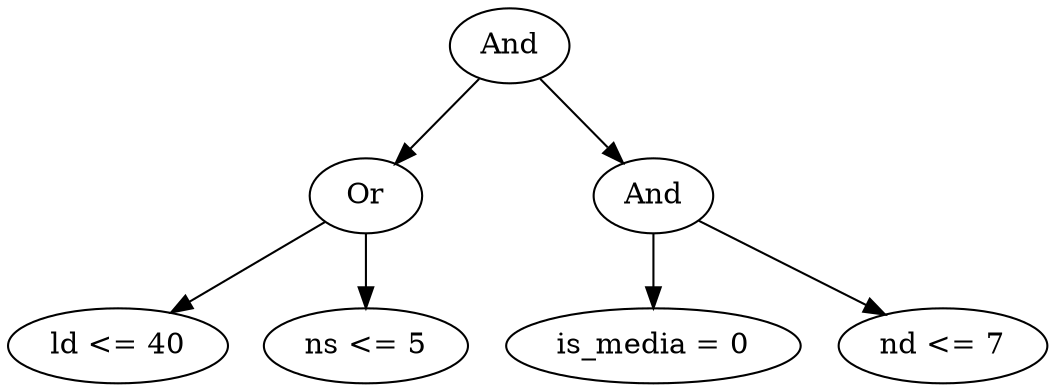 digraph G {
	graph [bb="0,0,412.54,180",
		dpi=78
	];
	node [label="\N"];
	1	 [height=0.5,
		label=And,
		pos="198.25,162",
		width=0.75];
	2	 [height=0.5,
		label=Or,
		pos="141.25,90",
		width=0.75];
	1 -> 2	 [pos="e,153.59,106.16 185.88,145.81 178.33,136.55 168.54,124.52 160.05,114.09"];
	3	 [height=0.5,
		label=And,
		pos="256.25,90",
		width=0.75];
	1 -> 3	 [pos="e,243.69,106.16 210.83,145.81 218.51,136.55 228.47,124.52 237.11,114.09"];
	4	 [height=0.5,
		label="ld <= 40",
		pos="42.246,18",
		width=1.1735];
	2 -> 4	 [pos="e,63.03,33.696 123.09,76.161 108.64,65.943 88.133,51.445 71.39,39.607"];
	5	 [height=0.5,
		label="ns <= 5",
		pos="141.25,18",
		width=1.0832];
	2 -> 5	 [pos="e,141.25,36.104 141.25,71.697 141.25,63.983 141.25,54.712 141.25,46.112"];
	6	 [height=0.5,
		label="is_media = 0",
		pos="256.25,18",
		width=1.6068];
	3 -> 6	 [pos="e,256.25,36.104 256.25,71.697 256.25,63.983 256.25,54.712 256.25,46.112"];
	7	 [height=0.5,
		label="nd <= 7",
		pos="372.25,18",
		width=1.1193];
	3 -> 7	 [pos="e,349.17,32.925 275.66,77.284 293.3,66.638 319.66,50.733 340.39,38.226"];
}
